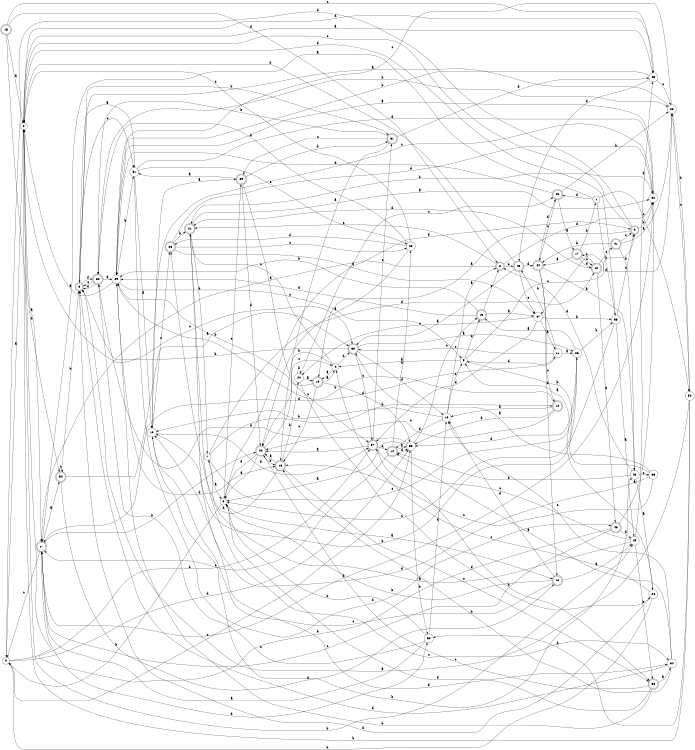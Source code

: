 digraph n45_3 {
__start0 [label="" shape="none"];

rankdir=LR;
size="8,5";

s0 [style="filled", color="black", fillcolor="white" shape="circle", label="0"];
s1 [style="filled", color="black", fillcolor="white" shape="circle", label="1"];
s2 [style="filled", color="black", fillcolor="white" shape="circle", label="2"];
s3 [style="filled", color="black", fillcolor="white" shape="circle", label="3"];
s4 [style="filled", color="black", fillcolor="white" shape="circle", label="4"];
s5 [style="filled", color="black", fillcolor="white" shape="circle", label="5"];
s6 [style="rounded,filled", color="black", fillcolor="white" shape="doublecircle", label="6"];
s7 [style="filled", color="black", fillcolor="white" shape="circle", label="7"];
s8 [style="rounded,filled", color="black", fillcolor="white" shape="doublecircle", label="8"];
s9 [style="rounded,filled", color="black", fillcolor="white" shape="doublecircle", label="9"];
s10 [style="filled", color="black", fillcolor="white" shape="circle", label="10"];
s11 [style="filled", color="black", fillcolor="white" shape="circle", label="11"];
s12 [style="rounded,filled", color="black", fillcolor="white" shape="doublecircle", label="12"];
s13 [style="rounded,filled", color="black", fillcolor="white" shape="doublecircle", label="13"];
s14 [style="rounded,filled", color="black", fillcolor="white" shape="doublecircle", label="14"];
s15 [style="rounded,filled", color="black", fillcolor="white" shape="doublecircle", label="15"];
s16 [style="filled", color="black", fillcolor="white" shape="circle", label="16"];
s17 [style="rounded,filled", color="black", fillcolor="white" shape="doublecircle", label="17"];
s18 [style="rounded,filled", color="black", fillcolor="white" shape="doublecircle", label="18"];
s19 [style="rounded,filled", color="black", fillcolor="white" shape="doublecircle", label="19"];
s20 [style="rounded,filled", color="black", fillcolor="white" shape="doublecircle", label="20"];
s21 [style="rounded,filled", color="black", fillcolor="white" shape="doublecircle", label="21"];
s22 [style="filled", color="black", fillcolor="white" shape="circle", label="22"];
s23 [style="filled", color="black", fillcolor="white" shape="circle", label="23"];
s24 [style="filled", color="black", fillcolor="white" shape="circle", label="24"];
s25 [style="rounded,filled", color="black", fillcolor="white" shape="doublecircle", label="25"];
s26 [style="filled", color="black", fillcolor="white" shape="circle", label="26"];
s27 [style="rounded,filled", color="black", fillcolor="white" shape="doublecircle", label="27"];
s28 [style="rounded,filled", color="black", fillcolor="white" shape="doublecircle", label="28"];
s29 [style="filled", color="black", fillcolor="white" shape="circle", label="29"];
s30 [style="rounded,filled", color="black", fillcolor="white" shape="doublecircle", label="30"];
s31 [style="rounded,filled", color="black", fillcolor="white" shape="doublecircle", label="31"];
s32 [style="filled", color="black", fillcolor="white" shape="circle", label="32"];
s33 [style="filled", color="black", fillcolor="white" shape="circle", label="33"];
s34 [style="filled", color="black", fillcolor="white" shape="circle", label="34"];
s35 [style="rounded,filled", color="black", fillcolor="white" shape="doublecircle", label="35"];
s36 [style="rounded,filled", color="black", fillcolor="white" shape="doublecircle", label="36"];
s37 [style="rounded,filled", color="black", fillcolor="white" shape="doublecircle", label="37"];
s38 [style="rounded,filled", color="black", fillcolor="white" shape="doublecircle", label="38"];
s39 [style="rounded,filled", color="black", fillcolor="white" shape="doublecircle", label="39"];
s40 [style="rounded,filled", color="black", fillcolor="white" shape="doublecircle", label="40"];
s41 [style="rounded,filled", color="black", fillcolor="white" shape="doublecircle", label="41"];
s42 [style="filled", color="black", fillcolor="white" shape="circle", label="42"];
s43 [style="filled", color="black", fillcolor="white" shape="circle", label="43"];
s44 [style="rounded,filled", color="black", fillcolor="white" shape="doublecircle", label="44"];
s45 [style="filled", color="black", fillcolor="white" shape="circle", label="45"];
s46 [style="rounded,filled", color="black", fillcolor="white" shape="doublecircle", label="46"];
s47 [style="filled", color="black", fillcolor="white" shape="circle", label="47"];
s48 [style="rounded,filled", color="black", fillcolor="white" shape="doublecircle", label="48"];
s49 [style="filled", color="black", fillcolor="white" shape="circle", label="49"];
s50 [style="filled", color="black", fillcolor="white" shape="circle", label="50"];
s51 [style="filled", color="black", fillcolor="white" shape="circle", label="51"];
s52 [style="filled", color="black", fillcolor="white" shape="circle", label="52"];
s53 [style="filled", color="black", fillcolor="white" shape="circle", label="53"];
s54 [style="rounded,filled", color="black", fillcolor="white" shape="doublecircle", label="54"];
s55 [style="filled", color="black", fillcolor="white" shape="circle", label="55"];
s0 -> s2 [label="a"];
s0 -> s37 [label="b"];
s0 -> s53 [label="c"];
s0 -> s53 [label="d"];
s1 -> s27 [label="a"];
s1 -> s55 [label="b"];
s1 -> s52 [label="c"];
s1 -> s35 [label="d"];
s2 -> s27 [label="a"];
s2 -> s49 [label="b"];
s2 -> s38 [label="c"];
s2 -> s45 [label="d"];
s3 -> s25 [label="a"];
s3 -> s0 [label="b"];
s3 -> s39 [label="c"];
s3 -> s9 [label="d"];
s4 -> s19 [label="a"];
s4 -> s20 [label="b"];
s4 -> s21 [label="c"];
s4 -> s38 [label="d"];
s5 -> s4 [label="a"];
s5 -> s13 [label="b"];
s5 -> s9 [label="c"];
s5 -> s11 [label="d"];
s6 -> s51 [label="a"];
s6 -> s31 [label="b"];
s6 -> s51 [label="c"];
s6 -> s30 [label="d"];
s7 -> s3 [label="a"];
s7 -> s12 [label="b"];
s7 -> s26 [label="c"];
s7 -> s40 [label="d"];
s8 -> s27 [label="a"];
s8 -> s48 [label="b"];
s8 -> s21 [label="c"];
s8 -> s32 [label="d"];
s9 -> s19 [label="a"];
s9 -> s32 [label="b"];
s9 -> s2 [label="c"];
s9 -> s0 [label="d"];
s10 -> s39 [label="a"];
s10 -> s43 [label="b"];
s10 -> s28 [label="c"];
s10 -> s37 [label="d"];
s11 -> s26 [label="a"];
s11 -> s48 [label="b"];
s11 -> s38 [label="c"];
s11 -> s27 [label="d"];
s12 -> s16 [label="a"];
s12 -> s29 [label="b"];
s12 -> s20 [label="c"];
s12 -> s53 [label="d"];
s13 -> s47 [label="a"];
s13 -> s29 [label="b"];
s13 -> s8 [label="c"];
s13 -> s29 [label="d"];
s14 -> s53 [label="a"];
s14 -> s23 [label="b"];
s14 -> s27 [label="c"];
s14 -> s53 [label="d"];
s15 -> s2 [label="a"];
s15 -> s54 [label="b"];
s15 -> s45 [label="c"];
s15 -> s8 [label="d"];
s16 -> s8 [label="a"];
s16 -> s10 [label="b"];
s16 -> s5 [label="c"];
s16 -> s14 [label="d"];
s17 -> s44 [label="a"];
s17 -> s1 [label="b"];
s17 -> s40 [label="c"];
s17 -> s40 [label="d"];
s18 -> s20 [label="a"];
s18 -> s42 [label="b"];
s18 -> s36 [label="c"];
s18 -> s28 [label="d"];
s19 -> s4 [label="a"];
s19 -> s29 [label="b"];
s19 -> s18 [label="c"];
s19 -> s53 [label="d"];
s20 -> s3 [label="a"];
s20 -> s18 [label="b"];
s20 -> s4 [label="c"];
s20 -> s3 [label="d"];
s21 -> s32 [label="a"];
s21 -> s7 [label="b"];
s21 -> s34 [label="c"];
s21 -> s34 [label="d"];
s22 -> s6 [label="a"];
s22 -> s52 [label="b"];
s22 -> s29 [label="c"];
s22 -> s47 [label="d"];
s23 -> s20 [label="a"];
s23 -> s30 [label="b"];
s23 -> s2 [label="c"];
s23 -> s28 [label="d"];
s24 -> s5 [label="a"];
s24 -> s0 [label="b"];
s24 -> s4 [label="c"];
s24 -> s6 [label="d"];
s25 -> s49 [label="a"];
s25 -> s3 [label="b"];
s25 -> s10 [label="c"];
s25 -> s16 [label="d"];
s26 -> s13 [label="a"];
s26 -> s55 [label="b"];
s26 -> s3 [label="c"];
s26 -> s53 [label="d"];
s27 -> s54 [label="a"];
s27 -> s20 [label="b"];
s27 -> s0 [label="c"];
s27 -> s50 [label="d"];
s28 -> s47 [label="a"];
s28 -> s21 [label="b"];
s28 -> s23 [label="c"];
s28 -> s32 [label="d"];
s29 -> s2 [label="a"];
s29 -> s51 [label="b"];
s29 -> s5 [label="c"];
s29 -> s18 [label="d"];
s30 -> s29 [label="a"];
s30 -> s22 [label="b"];
s30 -> s6 [label="c"];
s30 -> s6 [label="d"];
s31 -> s18 [label="a"];
s31 -> s30 [label="b"];
s31 -> s39 [label="c"];
s31 -> s45 [label="d"];
s32 -> s29 [label="a"];
s32 -> s21 [label="b"];
s32 -> s10 [label="c"];
s32 -> s27 [label="d"];
s33 -> s38 [label="a"];
s33 -> s5 [label="b"];
s33 -> s18 [label="c"];
s33 -> s10 [label="d"];
s34 -> s14 [label="a"];
s34 -> s18 [label="b"];
s34 -> s16 [label="c"];
s34 -> s6 [label="d"];
s35 -> s17 [label="a"];
s35 -> s22 [label="b"];
s35 -> s44 [label="c"];
s35 -> s29 [label="d"];
s36 -> s34 [label="a"];
s36 -> s29 [label="b"];
s36 -> s20 [label="c"];
s36 -> s3 [label="d"];
s37 -> s20 [label="a"];
s37 -> s36 [label="b"];
s37 -> s31 [label="c"];
s37 -> s14 [label="d"];
s38 -> s26 [label="a"];
s38 -> s6 [label="b"];
s38 -> s37 [label="c"];
s38 -> s16 [label="d"];
s39 -> s51 [label="a"];
s39 -> s31 [label="b"];
s39 -> s37 [label="c"];
s39 -> s20 [label="d"];
s40 -> s46 [label="a"];
s40 -> s17 [label="b"];
s40 -> s41 [label="c"];
s40 -> s21 [label="d"];
s41 -> s22 [label="a"];
s41 -> s44 [label="b"];
s41 -> s9 [label="c"];
s41 -> s43 [label="d"];
s42 -> s19 [label="a"];
s42 -> s42 [label="b"];
s42 -> s35 [label="c"];
s42 -> s24 [label="d"];
s43 -> s24 [label="a"];
s43 -> s14 [label="b"];
s43 -> s33 [label="c"];
s43 -> s8 [label="d"];
s44 -> s43 [label="a"];
s44 -> s25 [label="b"];
s44 -> s12 [label="c"];
s44 -> s35 [label="d"];
s45 -> s2 [label="a"];
s45 -> s29 [label="b"];
s45 -> s22 [label="c"];
s45 -> s48 [label="d"];
s46 -> s32 [label="a"];
s46 -> s2 [label="b"];
s46 -> s27 [label="c"];
s46 -> s49 [label="d"];
s47 -> s11 [label="a"];
s47 -> s55 [label="b"];
s47 -> s42 [label="c"];
s47 -> s37 [label="d"];
s48 -> s38 [label="a"];
s48 -> s2 [label="b"];
s48 -> s47 [label="c"];
s48 -> s44 [label="d"];
s49 -> s7 [label="a"];
s49 -> s36 [label="b"];
s49 -> s37 [label="c"];
s49 -> s45 [label="d"];
s50 -> s27 [label="a"];
s50 -> s3 [label="b"];
s50 -> s30 [label="c"];
s50 -> s16 [label="d"];
s51 -> s10 [label="a"];
s51 -> s46 [label="b"];
s51 -> s23 [label="c"];
s51 -> s32 [label="d"];
s52 -> s6 [label="a"];
s52 -> s2 [label="b"];
s52 -> s22 [label="c"];
s52 -> s50 [label="d"];
s53 -> s3 [label="a"];
s53 -> s50 [label="b"];
s53 -> s13 [label="c"];
s53 -> s30 [label="d"];
s54 -> s38 [label="a"];
s54 -> s6 [label="b"];
s54 -> s54 [label="c"];
s54 -> s25 [label="d"];
s55 -> s49 [label="a"];
s55 -> s10 [label="b"];
s55 -> s9 [label="c"];
s55 -> s2 [label="d"];

}